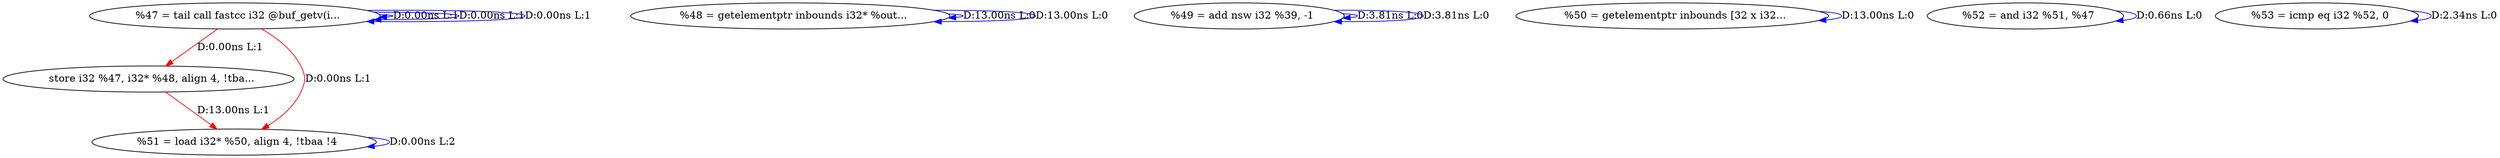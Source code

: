 digraph {
Node0x40e5a00[label="  %47 = tail call fastcc i32 @buf_getv(i..."];
Node0x40e5a00 -> Node0x40e5a00[label="D:0.00ns L:1",color=blue];
Node0x40e5a00 -> Node0x40e5a00[label="D:0.00ns L:1",color=blue];
Node0x40e5a00 -> Node0x40e5a00[label="D:0.00ns L:1",color=blue];
Node0x40e5c80[label="  store i32 %47, i32* %48, align 4, !tba..."];
Node0x40e5a00 -> Node0x40e5c80[label="D:0.00ns L:1",color=red];
Node0x40e6040[label="  %51 = load i32* %50, align 4, !tbaa !4"];
Node0x40e5a00 -> Node0x40e6040[label="D:0.00ns L:1",color=red];
Node0x40e5b40[label="  %48 = getelementptr inbounds i32* %out..."];
Node0x40e5b40 -> Node0x40e5b40[label="D:13.00ns L:0",color=blue];
Node0x40e5b40 -> Node0x40e5b40[label="D:13.00ns L:0",color=blue];
Node0x40e5c80 -> Node0x40e6040[label="D:13.00ns L:1",color=red];
Node0x40e5dc0[label="  %49 = add nsw i32 %39, -1"];
Node0x40e5dc0 -> Node0x40e5dc0[label="D:3.81ns L:0",color=blue];
Node0x40e5dc0 -> Node0x40e5dc0[label="D:3.81ns L:0",color=blue];
Node0x40e5f00[label="  %50 = getelementptr inbounds [32 x i32..."];
Node0x40e5f00 -> Node0x40e5f00[label="D:13.00ns L:0",color=blue];
Node0x40e6040 -> Node0x40e6040[label="D:0.00ns L:2",color=blue];
Node0x40e6180[label="  %52 = and i32 %51, %47"];
Node0x40e6180 -> Node0x40e6180[label="D:0.66ns L:0",color=blue];
Node0x40e62c0[label="  %53 = icmp eq i32 %52, 0"];
Node0x40e62c0 -> Node0x40e62c0[label="D:2.34ns L:0",color=blue];
}
